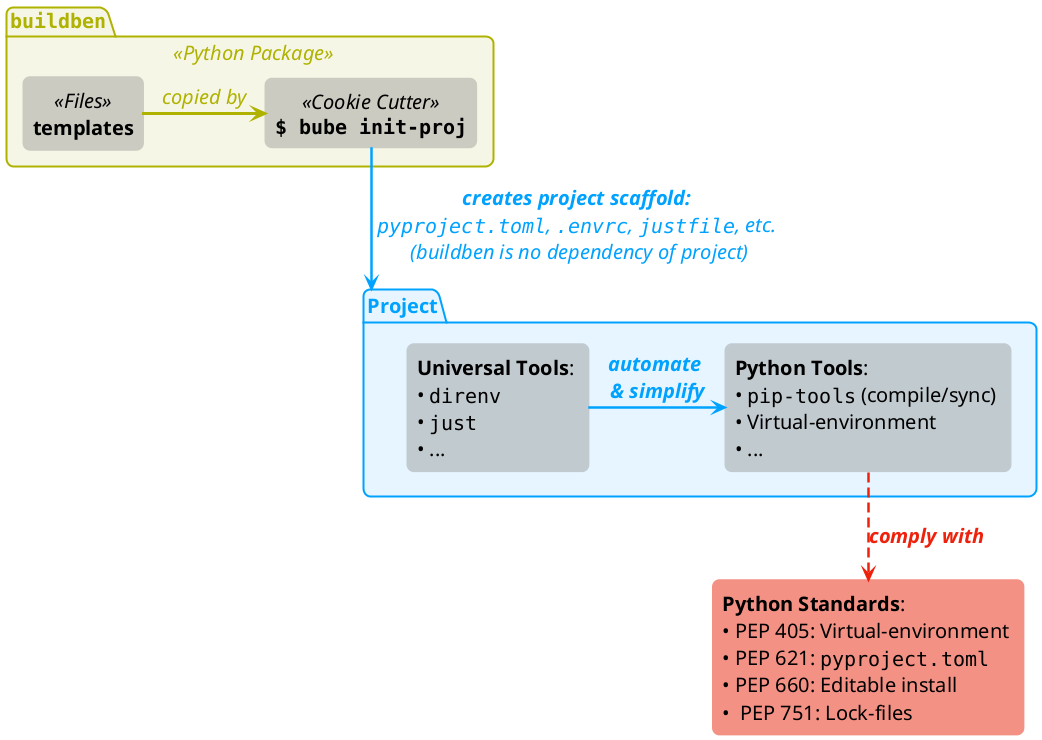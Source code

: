 @startuml
' === Global look & feel =============


' === Global look & feel =============
skinparam defaultFontSize 20
' skinparam BackgroundColor #00000010
skinparam BackgroundColor transparent
allow_mixing 

' ======================================
skinparam package {
    RoundCorner 15
    BorderThickness 2
    BackgroundColor #00A2FF19
    BorderColor #00A2FF
    FontColor   #00A2FF
}
skinparam package<<Global Environment>><<Python Package>> {
    BackgroundColor #afb20019
    BorderColor #afb200ff
    FontColor   #afb200ff
}

' =======================================

skinparam rectangle {
  Shadowing false
  BorderColor none
  BackgroundColor #99999977
  RoundCorner 15
}

skinparam class {
    BackgroundColor #99999977
    BorderColor     #444444
    BorderThickness 1
    FontStyle bold
    RoundCorner 15
}


<style>
arrow {
    LineThickness 3
}
</style>



package """buildben""" as BB <<Python Package>> {
  ' rectangle "**""init-database""**" as BBdb <<Module>>
  ' rectangle "**""add-experiment""**" as BBexp <<Module>>
  ' rectangle "**""env-snapshot""**" as BBenvsnap <<Module>>
  rectangle "**templates**" as TEMP <<Files>>
  
  rectangle "**""$ bube init-proj""**" as BBinitcli <<Cookie Cutter>>

}
<style>
arrow {
    FontStyle italic
    LineColor #afb200ff
    FontColor   #afb200ff
}
</style>

BBinitcli <-left- TEMP : copied by


package "Project" as P{  

  rectangle "**Python Tools**: \n• ""pip-tools"" (compile/sync) \n• Virtual-environment\n• ..." as PyTools 
  rectangle "**Universal Tools**: \n• ""direnv""\n• ""just""\n• ..." as Tools 
}

rectangle "**Python Standards**: \n• PEP 405: Virtual-environment \n• PEP 621: ""pyproject.toml""\n• PEP 660: Editable install\n•  PEP 751: Lock-files" as Standards  #f27f72dc


<style>
arrow {
    LineColor #00A2FF
    LineThickness 2.5
    FontColor #00A2FF
    FontStyle italic
}
</style>

BBinitcli -down-> P : **creates project scaffold:**\n ""pyproject.toml"", "".envrc"", ""justfile"", etc. \n (buildben is no dependency of project)

Tools -right-> PyTools : **automate** \n**& simplify**

<style>
arrow {
    LineStyle 10-5
    LineColor #EE220C
    FontColor #EE220C

}
</style>
PyTools -down-> Standards : **comply with**


@enduml
